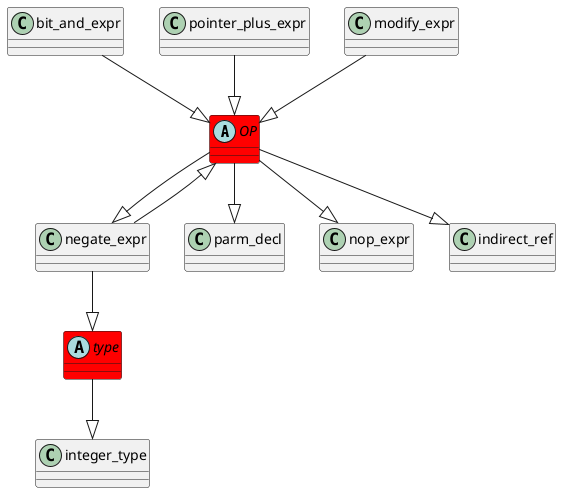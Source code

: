 @startuml
abstract class	OP	 #red	
OP	 --|> 	negate_expr	
bit_and_expr	 --|> 	OP	
abstract class	type	 #red	
type	 --|> 	integer_type	
negate_expr	 --|> 	type	
OP	 --|> 	parm_decl	
negate_expr	 --|> 	OP	
pointer_plus_expr	 --|> 	OP	
OP	 --|> 	nop_expr	
modify_expr	 --|> 	OP	
OP	 --|> 	indirect_ref	
@enduml
